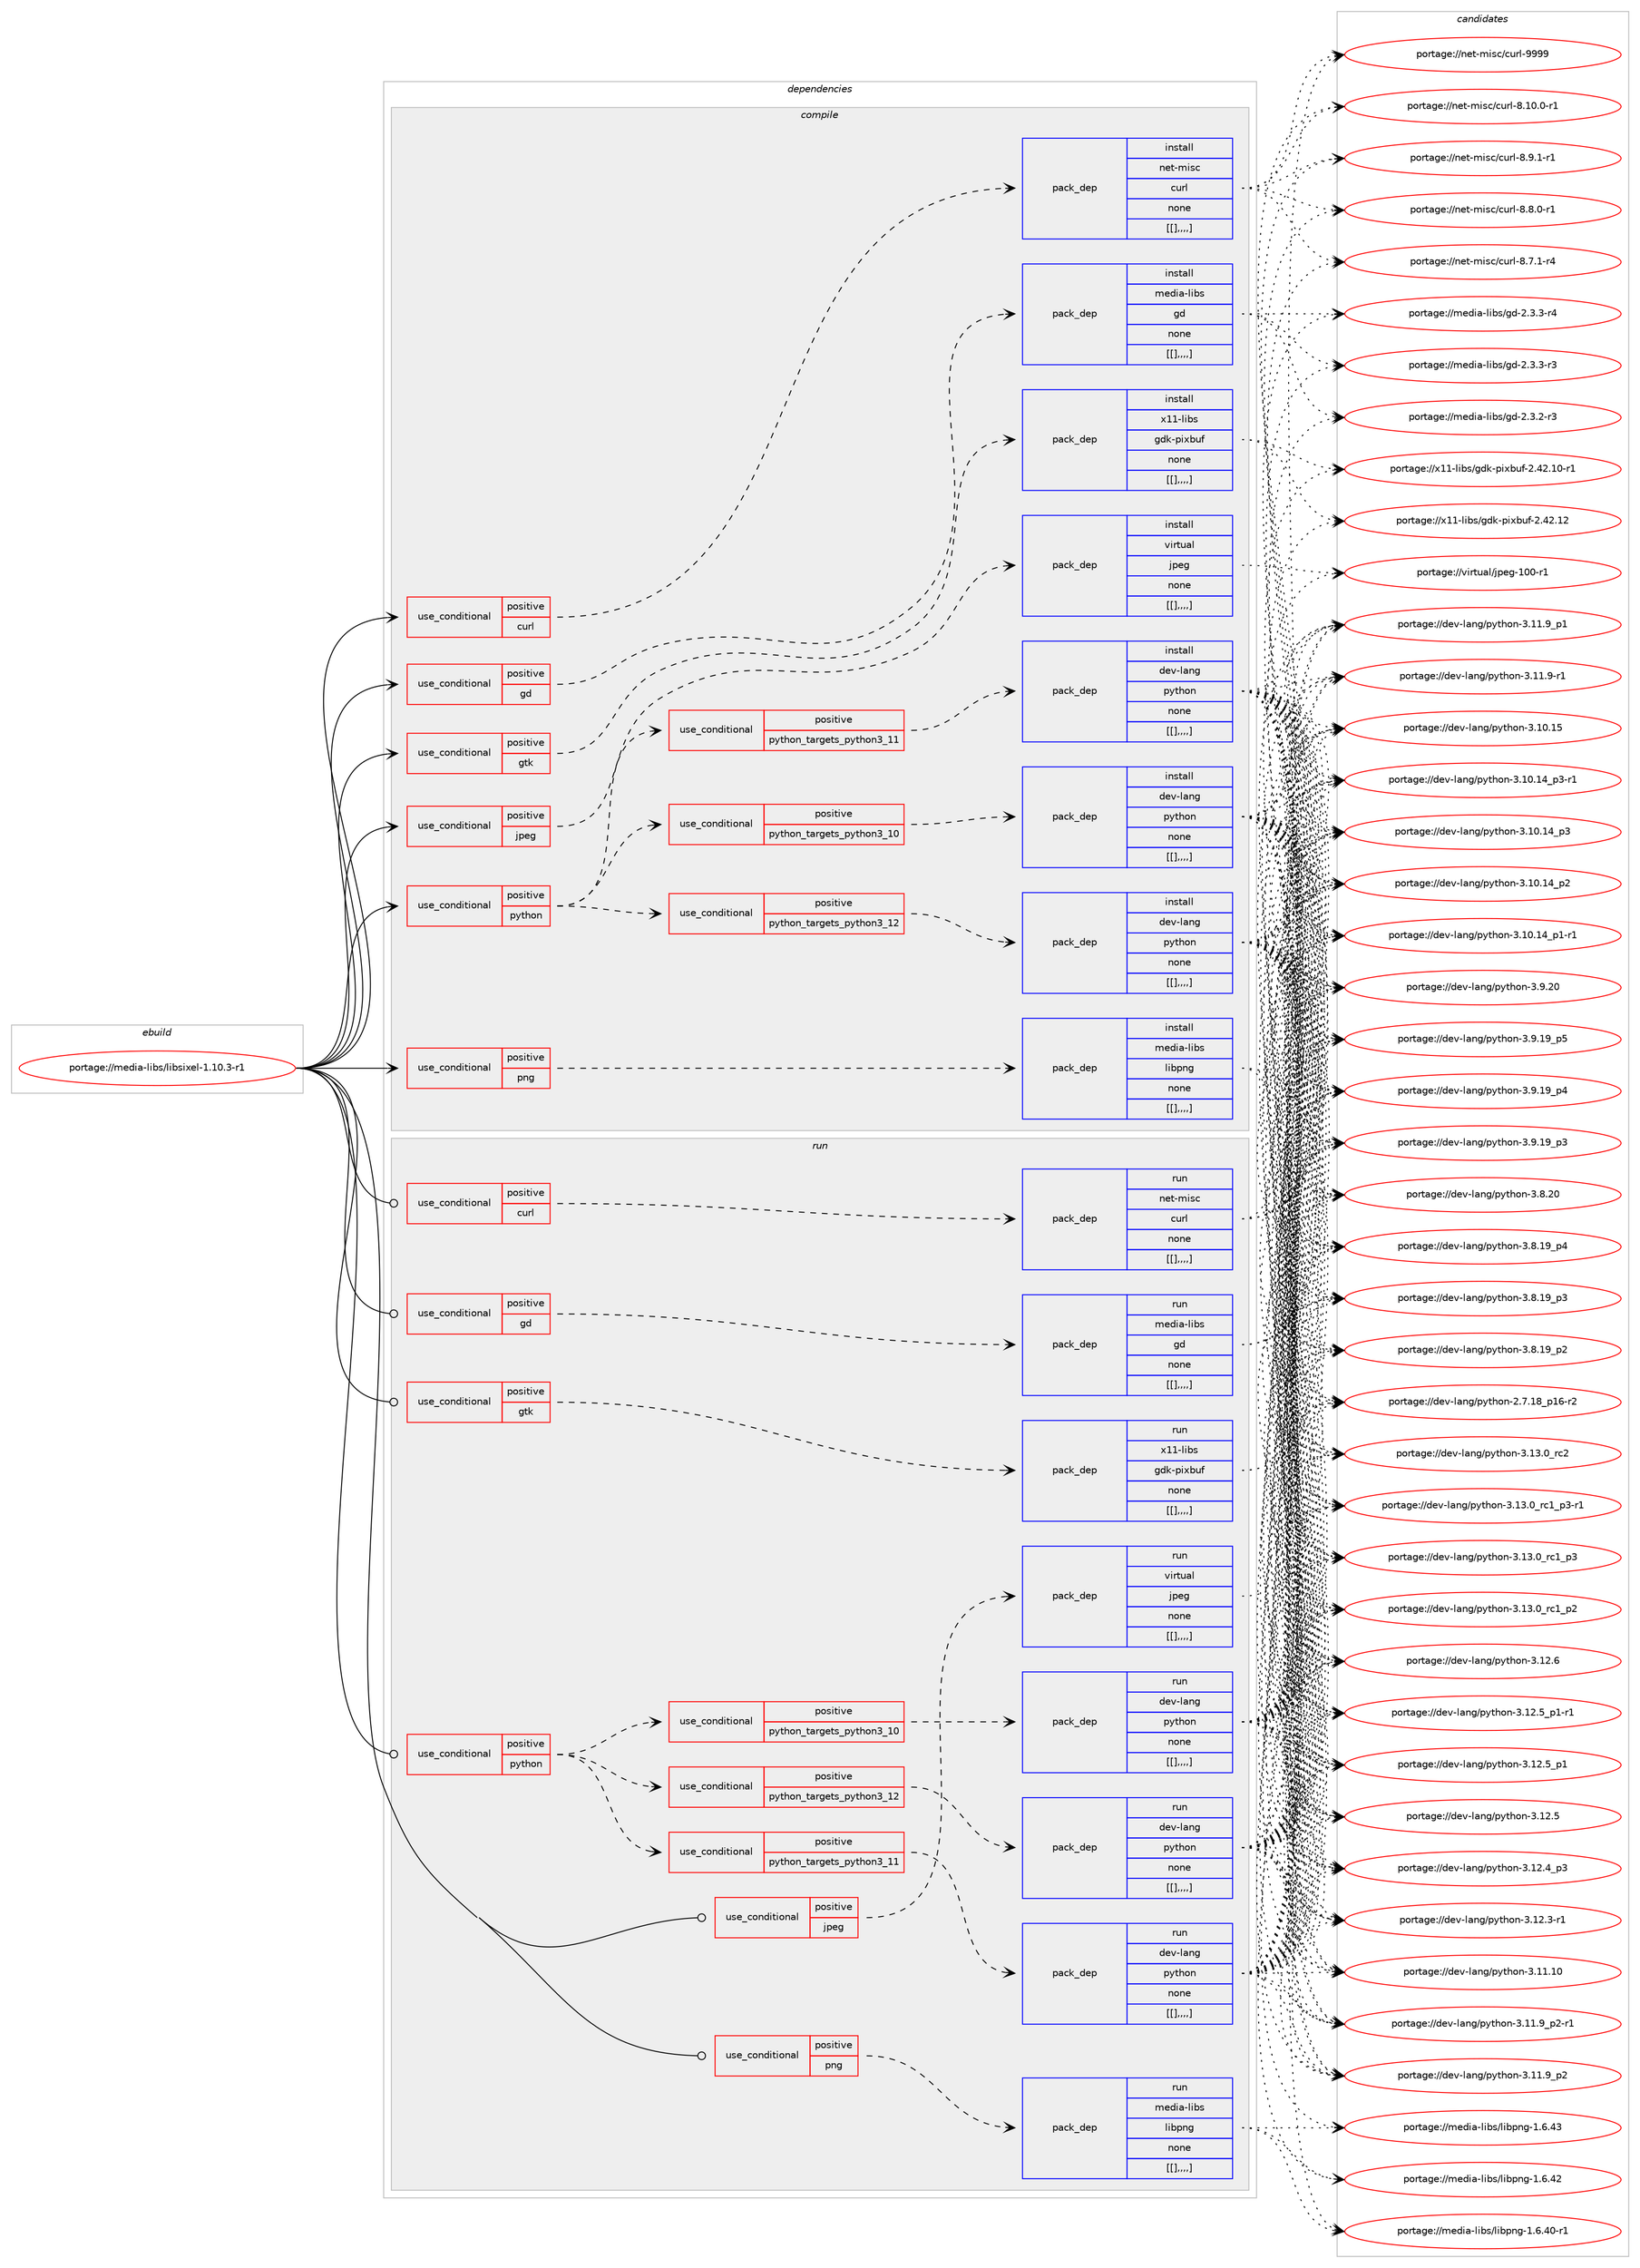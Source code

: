 digraph prolog {

# *************
# Graph options
# *************

newrank=true;
concentrate=true;
compound=true;
graph [rankdir=LR,fontname=Helvetica,fontsize=10,ranksep=1.5];#, ranksep=2.5, nodesep=0.2];
edge  [arrowhead=vee];
node  [fontname=Helvetica,fontsize=10];

# **********
# The ebuild
# **********

subgraph cluster_leftcol {
color=gray;
label=<<i>ebuild</i>>;
id [label="portage://media-libs/libsixel-1.10.3-r1", color=red, width=4, href="../media-libs/libsixel-1.10.3-r1.svg"];
}

# ****************
# The dependencies
# ****************

subgraph cluster_midcol {
color=gray;
label=<<i>dependencies</i>>;
subgraph cluster_compile {
fillcolor="#eeeeee";
style=filled;
label=<<i>compile</i>>;
subgraph cond79578 {
dependency317264 [label=<<TABLE BORDER="0" CELLBORDER="1" CELLSPACING="0" CELLPADDING="4"><TR><TD ROWSPAN="3" CELLPADDING="10">use_conditional</TD></TR><TR><TD>positive</TD></TR><TR><TD>curl</TD></TR></TABLE>>, shape=none, color=red];
subgraph pack235152 {
dependency317265 [label=<<TABLE BORDER="0" CELLBORDER="1" CELLSPACING="0" CELLPADDING="4" WIDTH="220"><TR><TD ROWSPAN="6" CELLPADDING="30">pack_dep</TD></TR><TR><TD WIDTH="110">install</TD></TR><TR><TD>net-misc</TD></TR><TR><TD>curl</TD></TR><TR><TD>none</TD></TR><TR><TD>[[],,,,]</TD></TR></TABLE>>, shape=none, color=blue];
}
dependency317264:e -> dependency317265:w [weight=20,style="dashed",arrowhead="vee"];
}
id:e -> dependency317264:w [weight=20,style="solid",arrowhead="vee"];
subgraph cond79579 {
dependency317266 [label=<<TABLE BORDER="0" CELLBORDER="1" CELLSPACING="0" CELLPADDING="4"><TR><TD ROWSPAN="3" CELLPADDING="10">use_conditional</TD></TR><TR><TD>positive</TD></TR><TR><TD>gd</TD></TR></TABLE>>, shape=none, color=red];
subgraph pack235153 {
dependency317267 [label=<<TABLE BORDER="0" CELLBORDER="1" CELLSPACING="0" CELLPADDING="4" WIDTH="220"><TR><TD ROWSPAN="6" CELLPADDING="30">pack_dep</TD></TR><TR><TD WIDTH="110">install</TD></TR><TR><TD>media-libs</TD></TR><TR><TD>gd</TD></TR><TR><TD>none</TD></TR><TR><TD>[[],,,,]</TD></TR></TABLE>>, shape=none, color=blue];
}
dependency317266:e -> dependency317267:w [weight=20,style="dashed",arrowhead="vee"];
}
id:e -> dependency317266:w [weight=20,style="solid",arrowhead="vee"];
subgraph cond79580 {
dependency317268 [label=<<TABLE BORDER="0" CELLBORDER="1" CELLSPACING="0" CELLPADDING="4"><TR><TD ROWSPAN="3" CELLPADDING="10">use_conditional</TD></TR><TR><TD>positive</TD></TR><TR><TD>gtk</TD></TR></TABLE>>, shape=none, color=red];
subgraph pack235154 {
dependency317269 [label=<<TABLE BORDER="0" CELLBORDER="1" CELLSPACING="0" CELLPADDING="4" WIDTH="220"><TR><TD ROWSPAN="6" CELLPADDING="30">pack_dep</TD></TR><TR><TD WIDTH="110">install</TD></TR><TR><TD>x11-libs</TD></TR><TR><TD>gdk-pixbuf</TD></TR><TR><TD>none</TD></TR><TR><TD>[[],,,,]</TD></TR></TABLE>>, shape=none, color=blue];
}
dependency317268:e -> dependency317269:w [weight=20,style="dashed",arrowhead="vee"];
}
id:e -> dependency317268:w [weight=20,style="solid",arrowhead="vee"];
subgraph cond79581 {
dependency317270 [label=<<TABLE BORDER="0" CELLBORDER="1" CELLSPACING="0" CELLPADDING="4"><TR><TD ROWSPAN="3" CELLPADDING="10">use_conditional</TD></TR><TR><TD>positive</TD></TR><TR><TD>jpeg</TD></TR></TABLE>>, shape=none, color=red];
subgraph pack235155 {
dependency317271 [label=<<TABLE BORDER="0" CELLBORDER="1" CELLSPACING="0" CELLPADDING="4" WIDTH="220"><TR><TD ROWSPAN="6" CELLPADDING="30">pack_dep</TD></TR><TR><TD WIDTH="110">install</TD></TR><TR><TD>virtual</TD></TR><TR><TD>jpeg</TD></TR><TR><TD>none</TD></TR><TR><TD>[[],,,,]</TD></TR></TABLE>>, shape=none, color=blue];
}
dependency317270:e -> dependency317271:w [weight=20,style="dashed",arrowhead="vee"];
}
id:e -> dependency317270:w [weight=20,style="solid",arrowhead="vee"];
subgraph cond79582 {
dependency317272 [label=<<TABLE BORDER="0" CELLBORDER="1" CELLSPACING="0" CELLPADDING="4"><TR><TD ROWSPAN="3" CELLPADDING="10">use_conditional</TD></TR><TR><TD>positive</TD></TR><TR><TD>png</TD></TR></TABLE>>, shape=none, color=red];
subgraph pack235156 {
dependency317273 [label=<<TABLE BORDER="0" CELLBORDER="1" CELLSPACING="0" CELLPADDING="4" WIDTH="220"><TR><TD ROWSPAN="6" CELLPADDING="30">pack_dep</TD></TR><TR><TD WIDTH="110">install</TD></TR><TR><TD>media-libs</TD></TR><TR><TD>libpng</TD></TR><TR><TD>none</TD></TR><TR><TD>[[],,,,]</TD></TR></TABLE>>, shape=none, color=blue];
}
dependency317272:e -> dependency317273:w [weight=20,style="dashed",arrowhead="vee"];
}
id:e -> dependency317272:w [weight=20,style="solid",arrowhead="vee"];
subgraph cond79583 {
dependency317274 [label=<<TABLE BORDER="0" CELLBORDER="1" CELLSPACING="0" CELLPADDING="4"><TR><TD ROWSPAN="3" CELLPADDING="10">use_conditional</TD></TR><TR><TD>positive</TD></TR><TR><TD>python</TD></TR></TABLE>>, shape=none, color=red];
subgraph cond79584 {
dependency317275 [label=<<TABLE BORDER="0" CELLBORDER="1" CELLSPACING="0" CELLPADDING="4"><TR><TD ROWSPAN="3" CELLPADDING="10">use_conditional</TD></TR><TR><TD>positive</TD></TR><TR><TD>python_targets_python3_10</TD></TR></TABLE>>, shape=none, color=red];
subgraph pack235157 {
dependency317276 [label=<<TABLE BORDER="0" CELLBORDER="1" CELLSPACING="0" CELLPADDING="4" WIDTH="220"><TR><TD ROWSPAN="6" CELLPADDING="30">pack_dep</TD></TR><TR><TD WIDTH="110">install</TD></TR><TR><TD>dev-lang</TD></TR><TR><TD>python</TD></TR><TR><TD>none</TD></TR><TR><TD>[[],,,,]</TD></TR></TABLE>>, shape=none, color=blue];
}
dependency317275:e -> dependency317276:w [weight=20,style="dashed",arrowhead="vee"];
}
dependency317274:e -> dependency317275:w [weight=20,style="dashed",arrowhead="vee"];
subgraph cond79585 {
dependency317277 [label=<<TABLE BORDER="0" CELLBORDER="1" CELLSPACING="0" CELLPADDING="4"><TR><TD ROWSPAN="3" CELLPADDING="10">use_conditional</TD></TR><TR><TD>positive</TD></TR><TR><TD>python_targets_python3_11</TD></TR></TABLE>>, shape=none, color=red];
subgraph pack235158 {
dependency317278 [label=<<TABLE BORDER="0" CELLBORDER="1" CELLSPACING="0" CELLPADDING="4" WIDTH="220"><TR><TD ROWSPAN="6" CELLPADDING="30">pack_dep</TD></TR><TR><TD WIDTH="110">install</TD></TR><TR><TD>dev-lang</TD></TR><TR><TD>python</TD></TR><TR><TD>none</TD></TR><TR><TD>[[],,,,]</TD></TR></TABLE>>, shape=none, color=blue];
}
dependency317277:e -> dependency317278:w [weight=20,style="dashed",arrowhead="vee"];
}
dependency317274:e -> dependency317277:w [weight=20,style="dashed",arrowhead="vee"];
subgraph cond79586 {
dependency317279 [label=<<TABLE BORDER="0" CELLBORDER="1" CELLSPACING="0" CELLPADDING="4"><TR><TD ROWSPAN="3" CELLPADDING="10">use_conditional</TD></TR><TR><TD>positive</TD></TR><TR><TD>python_targets_python3_12</TD></TR></TABLE>>, shape=none, color=red];
subgraph pack235159 {
dependency317280 [label=<<TABLE BORDER="0" CELLBORDER="1" CELLSPACING="0" CELLPADDING="4" WIDTH="220"><TR><TD ROWSPAN="6" CELLPADDING="30">pack_dep</TD></TR><TR><TD WIDTH="110">install</TD></TR><TR><TD>dev-lang</TD></TR><TR><TD>python</TD></TR><TR><TD>none</TD></TR><TR><TD>[[],,,,]</TD></TR></TABLE>>, shape=none, color=blue];
}
dependency317279:e -> dependency317280:w [weight=20,style="dashed",arrowhead="vee"];
}
dependency317274:e -> dependency317279:w [weight=20,style="dashed",arrowhead="vee"];
}
id:e -> dependency317274:w [weight=20,style="solid",arrowhead="vee"];
}
subgraph cluster_compileandrun {
fillcolor="#eeeeee";
style=filled;
label=<<i>compile and run</i>>;
}
subgraph cluster_run {
fillcolor="#eeeeee";
style=filled;
label=<<i>run</i>>;
subgraph cond79587 {
dependency317281 [label=<<TABLE BORDER="0" CELLBORDER="1" CELLSPACING="0" CELLPADDING="4"><TR><TD ROWSPAN="3" CELLPADDING="10">use_conditional</TD></TR><TR><TD>positive</TD></TR><TR><TD>curl</TD></TR></TABLE>>, shape=none, color=red];
subgraph pack235160 {
dependency317282 [label=<<TABLE BORDER="0" CELLBORDER="1" CELLSPACING="0" CELLPADDING="4" WIDTH="220"><TR><TD ROWSPAN="6" CELLPADDING="30">pack_dep</TD></TR><TR><TD WIDTH="110">run</TD></TR><TR><TD>net-misc</TD></TR><TR><TD>curl</TD></TR><TR><TD>none</TD></TR><TR><TD>[[],,,,]</TD></TR></TABLE>>, shape=none, color=blue];
}
dependency317281:e -> dependency317282:w [weight=20,style="dashed",arrowhead="vee"];
}
id:e -> dependency317281:w [weight=20,style="solid",arrowhead="odot"];
subgraph cond79588 {
dependency317283 [label=<<TABLE BORDER="0" CELLBORDER="1" CELLSPACING="0" CELLPADDING="4"><TR><TD ROWSPAN="3" CELLPADDING="10">use_conditional</TD></TR><TR><TD>positive</TD></TR><TR><TD>gd</TD></TR></TABLE>>, shape=none, color=red];
subgraph pack235161 {
dependency317284 [label=<<TABLE BORDER="0" CELLBORDER="1" CELLSPACING="0" CELLPADDING="4" WIDTH="220"><TR><TD ROWSPAN="6" CELLPADDING="30">pack_dep</TD></TR><TR><TD WIDTH="110">run</TD></TR><TR><TD>media-libs</TD></TR><TR><TD>gd</TD></TR><TR><TD>none</TD></TR><TR><TD>[[],,,,]</TD></TR></TABLE>>, shape=none, color=blue];
}
dependency317283:e -> dependency317284:w [weight=20,style="dashed",arrowhead="vee"];
}
id:e -> dependency317283:w [weight=20,style="solid",arrowhead="odot"];
subgraph cond79589 {
dependency317285 [label=<<TABLE BORDER="0" CELLBORDER="1" CELLSPACING="0" CELLPADDING="4"><TR><TD ROWSPAN="3" CELLPADDING="10">use_conditional</TD></TR><TR><TD>positive</TD></TR><TR><TD>gtk</TD></TR></TABLE>>, shape=none, color=red];
subgraph pack235162 {
dependency317286 [label=<<TABLE BORDER="0" CELLBORDER="1" CELLSPACING="0" CELLPADDING="4" WIDTH="220"><TR><TD ROWSPAN="6" CELLPADDING="30">pack_dep</TD></TR><TR><TD WIDTH="110">run</TD></TR><TR><TD>x11-libs</TD></TR><TR><TD>gdk-pixbuf</TD></TR><TR><TD>none</TD></TR><TR><TD>[[],,,,]</TD></TR></TABLE>>, shape=none, color=blue];
}
dependency317285:e -> dependency317286:w [weight=20,style="dashed",arrowhead="vee"];
}
id:e -> dependency317285:w [weight=20,style="solid",arrowhead="odot"];
subgraph cond79590 {
dependency317287 [label=<<TABLE BORDER="0" CELLBORDER="1" CELLSPACING="0" CELLPADDING="4"><TR><TD ROWSPAN="3" CELLPADDING="10">use_conditional</TD></TR><TR><TD>positive</TD></TR><TR><TD>jpeg</TD></TR></TABLE>>, shape=none, color=red];
subgraph pack235163 {
dependency317288 [label=<<TABLE BORDER="0" CELLBORDER="1" CELLSPACING="0" CELLPADDING="4" WIDTH="220"><TR><TD ROWSPAN="6" CELLPADDING="30">pack_dep</TD></TR><TR><TD WIDTH="110">run</TD></TR><TR><TD>virtual</TD></TR><TR><TD>jpeg</TD></TR><TR><TD>none</TD></TR><TR><TD>[[],,,,]</TD></TR></TABLE>>, shape=none, color=blue];
}
dependency317287:e -> dependency317288:w [weight=20,style="dashed",arrowhead="vee"];
}
id:e -> dependency317287:w [weight=20,style="solid",arrowhead="odot"];
subgraph cond79591 {
dependency317289 [label=<<TABLE BORDER="0" CELLBORDER="1" CELLSPACING="0" CELLPADDING="4"><TR><TD ROWSPAN="3" CELLPADDING="10">use_conditional</TD></TR><TR><TD>positive</TD></TR><TR><TD>png</TD></TR></TABLE>>, shape=none, color=red];
subgraph pack235164 {
dependency317290 [label=<<TABLE BORDER="0" CELLBORDER="1" CELLSPACING="0" CELLPADDING="4" WIDTH="220"><TR><TD ROWSPAN="6" CELLPADDING="30">pack_dep</TD></TR><TR><TD WIDTH="110">run</TD></TR><TR><TD>media-libs</TD></TR><TR><TD>libpng</TD></TR><TR><TD>none</TD></TR><TR><TD>[[],,,,]</TD></TR></TABLE>>, shape=none, color=blue];
}
dependency317289:e -> dependency317290:w [weight=20,style="dashed",arrowhead="vee"];
}
id:e -> dependency317289:w [weight=20,style="solid",arrowhead="odot"];
subgraph cond79592 {
dependency317291 [label=<<TABLE BORDER="0" CELLBORDER="1" CELLSPACING="0" CELLPADDING="4"><TR><TD ROWSPAN="3" CELLPADDING="10">use_conditional</TD></TR><TR><TD>positive</TD></TR><TR><TD>python</TD></TR></TABLE>>, shape=none, color=red];
subgraph cond79593 {
dependency317292 [label=<<TABLE BORDER="0" CELLBORDER="1" CELLSPACING="0" CELLPADDING="4"><TR><TD ROWSPAN="3" CELLPADDING="10">use_conditional</TD></TR><TR><TD>positive</TD></TR><TR><TD>python_targets_python3_10</TD></TR></TABLE>>, shape=none, color=red];
subgraph pack235165 {
dependency317293 [label=<<TABLE BORDER="0" CELLBORDER="1" CELLSPACING="0" CELLPADDING="4" WIDTH="220"><TR><TD ROWSPAN="6" CELLPADDING="30">pack_dep</TD></TR><TR><TD WIDTH="110">run</TD></TR><TR><TD>dev-lang</TD></TR><TR><TD>python</TD></TR><TR><TD>none</TD></TR><TR><TD>[[],,,,]</TD></TR></TABLE>>, shape=none, color=blue];
}
dependency317292:e -> dependency317293:w [weight=20,style="dashed",arrowhead="vee"];
}
dependency317291:e -> dependency317292:w [weight=20,style="dashed",arrowhead="vee"];
subgraph cond79594 {
dependency317294 [label=<<TABLE BORDER="0" CELLBORDER="1" CELLSPACING="0" CELLPADDING="4"><TR><TD ROWSPAN="3" CELLPADDING="10">use_conditional</TD></TR><TR><TD>positive</TD></TR><TR><TD>python_targets_python3_11</TD></TR></TABLE>>, shape=none, color=red];
subgraph pack235166 {
dependency317295 [label=<<TABLE BORDER="0" CELLBORDER="1" CELLSPACING="0" CELLPADDING="4" WIDTH="220"><TR><TD ROWSPAN="6" CELLPADDING="30">pack_dep</TD></TR><TR><TD WIDTH="110">run</TD></TR><TR><TD>dev-lang</TD></TR><TR><TD>python</TD></TR><TR><TD>none</TD></TR><TR><TD>[[],,,,]</TD></TR></TABLE>>, shape=none, color=blue];
}
dependency317294:e -> dependency317295:w [weight=20,style="dashed",arrowhead="vee"];
}
dependency317291:e -> dependency317294:w [weight=20,style="dashed",arrowhead="vee"];
subgraph cond79595 {
dependency317296 [label=<<TABLE BORDER="0" CELLBORDER="1" CELLSPACING="0" CELLPADDING="4"><TR><TD ROWSPAN="3" CELLPADDING="10">use_conditional</TD></TR><TR><TD>positive</TD></TR><TR><TD>python_targets_python3_12</TD></TR></TABLE>>, shape=none, color=red];
subgraph pack235167 {
dependency317297 [label=<<TABLE BORDER="0" CELLBORDER="1" CELLSPACING="0" CELLPADDING="4" WIDTH="220"><TR><TD ROWSPAN="6" CELLPADDING="30">pack_dep</TD></TR><TR><TD WIDTH="110">run</TD></TR><TR><TD>dev-lang</TD></TR><TR><TD>python</TD></TR><TR><TD>none</TD></TR><TR><TD>[[],,,,]</TD></TR></TABLE>>, shape=none, color=blue];
}
dependency317296:e -> dependency317297:w [weight=20,style="dashed",arrowhead="vee"];
}
dependency317291:e -> dependency317296:w [weight=20,style="dashed",arrowhead="vee"];
}
id:e -> dependency317291:w [weight=20,style="solid",arrowhead="odot"];
}
}

# **************
# The candidates
# **************

subgraph cluster_choices {
rank=same;
color=gray;
label=<<i>candidates</i>>;

subgraph choice235152 {
color=black;
nodesep=1;
choice110101116451091051159947991171141084557575757 [label="portage://net-misc/curl-9999", color=red, width=4,href="../net-misc/curl-9999.svg"];
choice11010111645109105115994799117114108455646494846484511449 [label="portage://net-misc/curl-8.10.0-r1", color=red, width=4,href="../net-misc/curl-8.10.0-r1.svg"];
choice110101116451091051159947991171141084556465746494511449 [label="portage://net-misc/curl-8.9.1-r1", color=red, width=4,href="../net-misc/curl-8.9.1-r1.svg"];
choice110101116451091051159947991171141084556465646484511449 [label="portage://net-misc/curl-8.8.0-r1", color=red, width=4,href="../net-misc/curl-8.8.0-r1.svg"];
choice110101116451091051159947991171141084556465546494511452 [label="portage://net-misc/curl-8.7.1-r4", color=red, width=4,href="../net-misc/curl-8.7.1-r4.svg"];
dependency317265:e -> choice110101116451091051159947991171141084557575757:w [style=dotted,weight="100"];
dependency317265:e -> choice11010111645109105115994799117114108455646494846484511449:w [style=dotted,weight="100"];
dependency317265:e -> choice110101116451091051159947991171141084556465746494511449:w [style=dotted,weight="100"];
dependency317265:e -> choice110101116451091051159947991171141084556465646484511449:w [style=dotted,weight="100"];
dependency317265:e -> choice110101116451091051159947991171141084556465546494511452:w [style=dotted,weight="100"];
}
subgraph choice235153 {
color=black;
nodesep=1;
choice109101100105974510810598115471031004550465146514511452 [label="portage://media-libs/gd-2.3.3-r4", color=red, width=4,href="../media-libs/gd-2.3.3-r4.svg"];
choice109101100105974510810598115471031004550465146514511451 [label="portage://media-libs/gd-2.3.3-r3", color=red, width=4,href="../media-libs/gd-2.3.3-r3.svg"];
choice109101100105974510810598115471031004550465146504511451 [label="portage://media-libs/gd-2.3.2-r3", color=red, width=4,href="../media-libs/gd-2.3.2-r3.svg"];
dependency317267:e -> choice109101100105974510810598115471031004550465146514511452:w [style=dotted,weight="100"];
dependency317267:e -> choice109101100105974510810598115471031004550465146514511451:w [style=dotted,weight="100"];
dependency317267:e -> choice109101100105974510810598115471031004550465146504511451:w [style=dotted,weight="100"];
}
subgraph choice235154 {
color=black;
nodesep=1;
choice120494945108105981154710310010745112105120981171024550465250464950 [label="portage://x11-libs/gdk-pixbuf-2.42.12", color=red, width=4,href="../x11-libs/gdk-pixbuf-2.42.12.svg"];
choice1204949451081059811547103100107451121051209811710245504652504649484511449 [label="portage://x11-libs/gdk-pixbuf-2.42.10-r1", color=red, width=4,href="../x11-libs/gdk-pixbuf-2.42.10-r1.svg"];
dependency317269:e -> choice120494945108105981154710310010745112105120981171024550465250464950:w [style=dotted,weight="100"];
dependency317269:e -> choice1204949451081059811547103100107451121051209811710245504652504649484511449:w [style=dotted,weight="100"];
}
subgraph choice235155 {
color=black;
nodesep=1;
choice1181051141161179710847106112101103454948484511449 [label="portage://virtual/jpeg-100-r1", color=red, width=4,href="../virtual/jpeg-100-r1.svg"];
dependency317271:e -> choice1181051141161179710847106112101103454948484511449:w [style=dotted,weight="100"];
}
subgraph choice235156 {
color=black;
nodesep=1;
choice109101100105974510810598115471081059811211010345494654465251 [label="portage://media-libs/libpng-1.6.43", color=red, width=4,href="../media-libs/libpng-1.6.43.svg"];
choice109101100105974510810598115471081059811211010345494654465250 [label="portage://media-libs/libpng-1.6.42", color=red, width=4,href="../media-libs/libpng-1.6.42.svg"];
choice1091011001059745108105981154710810598112110103454946544652484511449 [label="portage://media-libs/libpng-1.6.40-r1", color=red, width=4,href="../media-libs/libpng-1.6.40-r1.svg"];
dependency317273:e -> choice109101100105974510810598115471081059811211010345494654465251:w [style=dotted,weight="100"];
dependency317273:e -> choice109101100105974510810598115471081059811211010345494654465250:w [style=dotted,weight="100"];
dependency317273:e -> choice1091011001059745108105981154710810598112110103454946544652484511449:w [style=dotted,weight="100"];
}
subgraph choice235157 {
color=black;
nodesep=1;
choice10010111845108971101034711212111610411111045514649514648951149950 [label="portage://dev-lang/python-3.13.0_rc2", color=red, width=4,href="../dev-lang/python-3.13.0_rc2.svg"];
choice1001011184510897110103471121211161041111104551464951464895114994995112514511449 [label="portage://dev-lang/python-3.13.0_rc1_p3-r1", color=red, width=4,href="../dev-lang/python-3.13.0_rc1_p3-r1.svg"];
choice100101118451089711010347112121116104111110455146495146489511499499511251 [label="portage://dev-lang/python-3.13.0_rc1_p3", color=red, width=4,href="../dev-lang/python-3.13.0_rc1_p3.svg"];
choice100101118451089711010347112121116104111110455146495146489511499499511250 [label="portage://dev-lang/python-3.13.0_rc1_p2", color=red, width=4,href="../dev-lang/python-3.13.0_rc1_p2.svg"];
choice10010111845108971101034711212111610411111045514649504654 [label="portage://dev-lang/python-3.12.6", color=red, width=4,href="../dev-lang/python-3.12.6.svg"];
choice1001011184510897110103471121211161041111104551464950465395112494511449 [label="portage://dev-lang/python-3.12.5_p1-r1", color=red, width=4,href="../dev-lang/python-3.12.5_p1-r1.svg"];
choice100101118451089711010347112121116104111110455146495046539511249 [label="portage://dev-lang/python-3.12.5_p1", color=red, width=4,href="../dev-lang/python-3.12.5_p1.svg"];
choice10010111845108971101034711212111610411111045514649504653 [label="portage://dev-lang/python-3.12.5", color=red, width=4,href="../dev-lang/python-3.12.5.svg"];
choice100101118451089711010347112121116104111110455146495046529511251 [label="portage://dev-lang/python-3.12.4_p3", color=red, width=4,href="../dev-lang/python-3.12.4_p3.svg"];
choice100101118451089711010347112121116104111110455146495046514511449 [label="portage://dev-lang/python-3.12.3-r1", color=red, width=4,href="../dev-lang/python-3.12.3-r1.svg"];
choice1001011184510897110103471121211161041111104551464949464948 [label="portage://dev-lang/python-3.11.10", color=red, width=4,href="../dev-lang/python-3.11.10.svg"];
choice1001011184510897110103471121211161041111104551464949465795112504511449 [label="portage://dev-lang/python-3.11.9_p2-r1", color=red, width=4,href="../dev-lang/python-3.11.9_p2-r1.svg"];
choice100101118451089711010347112121116104111110455146494946579511250 [label="portage://dev-lang/python-3.11.9_p2", color=red, width=4,href="../dev-lang/python-3.11.9_p2.svg"];
choice100101118451089711010347112121116104111110455146494946579511249 [label="portage://dev-lang/python-3.11.9_p1", color=red, width=4,href="../dev-lang/python-3.11.9_p1.svg"];
choice100101118451089711010347112121116104111110455146494946574511449 [label="portage://dev-lang/python-3.11.9-r1", color=red, width=4,href="../dev-lang/python-3.11.9-r1.svg"];
choice1001011184510897110103471121211161041111104551464948464953 [label="portage://dev-lang/python-3.10.15", color=red, width=4,href="../dev-lang/python-3.10.15.svg"];
choice100101118451089711010347112121116104111110455146494846495295112514511449 [label="portage://dev-lang/python-3.10.14_p3-r1", color=red, width=4,href="../dev-lang/python-3.10.14_p3-r1.svg"];
choice10010111845108971101034711212111610411111045514649484649529511251 [label="portage://dev-lang/python-3.10.14_p3", color=red, width=4,href="../dev-lang/python-3.10.14_p3.svg"];
choice10010111845108971101034711212111610411111045514649484649529511250 [label="portage://dev-lang/python-3.10.14_p2", color=red, width=4,href="../dev-lang/python-3.10.14_p2.svg"];
choice100101118451089711010347112121116104111110455146494846495295112494511449 [label="portage://dev-lang/python-3.10.14_p1-r1", color=red, width=4,href="../dev-lang/python-3.10.14_p1-r1.svg"];
choice10010111845108971101034711212111610411111045514657465048 [label="portage://dev-lang/python-3.9.20", color=red, width=4,href="../dev-lang/python-3.9.20.svg"];
choice100101118451089711010347112121116104111110455146574649579511253 [label="portage://dev-lang/python-3.9.19_p5", color=red, width=4,href="../dev-lang/python-3.9.19_p5.svg"];
choice100101118451089711010347112121116104111110455146574649579511252 [label="portage://dev-lang/python-3.9.19_p4", color=red, width=4,href="../dev-lang/python-3.9.19_p4.svg"];
choice100101118451089711010347112121116104111110455146574649579511251 [label="portage://dev-lang/python-3.9.19_p3", color=red, width=4,href="../dev-lang/python-3.9.19_p3.svg"];
choice10010111845108971101034711212111610411111045514656465048 [label="portage://dev-lang/python-3.8.20", color=red, width=4,href="../dev-lang/python-3.8.20.svg"];
choice100101118451089711010347112121116104111110455146564649579511252 [label="portage://dev-lang/python-3.8.19_p4", color=red, width=4,href="../dev-lang/python-3.8.19_p4.svg"];
choice100101118451089711010347112121116104111110455146564649579511251 [label="portage://dev-lang/python-3.8.19_p3", color=red, width=4,href="../dev-lang/python-3.8.19_p3.svg"];
choice100101118451089711010347112121116104111110455146564649579511250 [label="portage://dev-lang/python-3.8.19_p2", color=red, width=4,href="../dev-lang/python-3.8.19_p2.svg"];
choice100101118451089711010347112121116104111110455046554649569511249544511450 [label="portage://dev-lang/python-2.7.18_p16-r2", color=red, width=4,href="../dev-lang/python-2.7.18_p16-r2.svg"];
dependency317276:e -> choice10010111845108971101034711212111610411111045514649514648951149950:w [style=dotted,weight="100"];
dependency317276:e -> choice1001011184510897110103471121211161041111104551464951464895114994995112514511449:w [style=dotted,weight="100"];
dependency317276:e -> choice100101118451089711010347112121116104111110455146495146489511499499511251:w [style=dotted,weight="100"];
dependency317276:e -> choice100101118451089711010347112121116104111110455146495146489511499499511250:w [style=dotted,weight="100"];
dependency317276:e -> choice10010111845108971101034711212111610411111045514649504654:w [style=dotted,weight="100"];
dependency317276:e -> choice1001011184510897110103471121211161041111104551464950465395112494511449:w [style=dotted,weight="100"];
dependency317276:e -> choice100101118451089711010347112121116104111110455146495046539511249:w [style=dotted,weight="100"];
dependency317276:e -> choice10010111845108971101034711212111610411111045514649504653:w [style=dotted,weight="100"];
dependency317276:e -> choice100101118451089711010347112121116104111110455146495046529511251:w [style=dotted,weight="100"];
dependency317276:e -> choice100101118451089711010347112121116104111110455146495046514511449:w [style=dotted,weight="100"];
dependency317276:e -> choice1001011184510897110103471121211161041111104551464949464948:w [style=dotted,weight="100"];
dependency317276:e -> choice1001011184510897110103471121211161041111104551464949465795112504511449:w [style=dotted,weight="100"];
dependency317276:e -> choice100101118451089711010347112121116104111110455146494946579511250:w [style=dotted,weight="100"];
dependency317276:e -> choice100101118451089711010347112121116104111110455146494946579511249:w [style=dotted,weight="100"];
dependency317276:e -> choice100101118451089711010347112121116104111110455146494946574511449:w [style=dotted,weight="100"];
dependency317276:e -> choice1001011184510897110103471121211161041111104551464948464953:w [style=dotted,weight="100"];
dependency317276:e -> choice100101118451089711010347112121116104111110455146494846495295112514511449:w [style=dotted,weight="100"];
dependency317276:e -> choice10010111845108971101034711212111610411111045514649484649529511251:w [style=dotted,weight="100"];
dependency317276:e -> choice10010111845108971101034711212111610411111045514649484649529511250:w [style=dotted,weight="100"];
dependency317276:e -> choice100101118451089711010347112121116104111110455146494846495295112494511449:w [style=dotted,weight="100"];
dependency317276:e -> choice10010111845108971101034711212111610411111045514657465048:w [style=dotted,weight="100"];
dependency317276:e -> choice100101118451089711010347112121116104111110455146574649579511253:w [style=dotted,weight="100"];
dependency317276:e -> choice100101118451089711010347112121116104111110455146574649579511252:w [style=dotted,weight="100"];
dependency317276:e -> choice100101118451089711010347112121116104111110455146574649579511251:w [style=dotted,weight="100"];
dependency317276:e -> choice10010111845108971101034711212111610411111045514656465048:w [style=dotted,weight="100"];
dependency317276:e -> choice100101118451089711010347112121116104111110455146564649579511252:w [style=dotted,weight="100"];
dependency317276:e -> choice100101118451089711010347112121116104111110455146564649579511251:w [style=dotted,weight="100"];
dependency317276:e -> choice100101118451089711010347112121116104111110455146564649579511250:w [style=dotted,weight="100"];
dependency317276:e -> choice100101118451089711010347112121116104111110455046554649569511249544511450:w [style=dotted,weight="100"];
}
subgraph choice235158 {
color=black;
nodesep=1;
choice10010111845108971101034711212111610411111045514649514648951149950 [label="portage://dev-lang/python-3.13.0_rc2", color=red, width=4,href="../dev-lang/python-3.13.0_rc2.svg"];
choice1001011184510897110103471121211161041111104551464951464895114994995112514511449 [label="portage://dev-lang/python-3.13.0_rc1_p3-r1", color=red, width=4,href="../dev-lang/python-3.13.0_rc1_p3-r1.svg"];
choice100101118451089711010347112121116104111110455146495146489511499499511251 [label="portage://dev-lang/python-3.13.0_rc1_p3", color=red, width=4,href="../dev-lang/python-3.13.0_rc1_p3.svg"];
choice100101118451089711010347112121116104111110455146495146489511499499511250 [label="portage://dev-lang/python-3.13.0_rc1_p2", color=red, width=4,href="../dev-lang/python-3.13.0_rc1_p2.svg"];
choice10010111845108971101034711212111610411111045514649504654 [label="portage://dev-lang/python-3.12.6", color=red, width=4,href="../dev-lang/python-3.12.6.svg"];
choice1001011184510897110103471121211161041111104551464950465395112494511449 [label="portage://dev-lang/python-3.12.5_p1-r1", color=red, width=4,href="../dev-lang/python-3.12.5_p1-r1.svg"];
choice100101118451089711010347112121116104111110455146495046539511249 [label="portage://dev-lang/python-3.12.5_p1", color=red, width=4,href="../dev-lang/python-3.12.5_p1.svg"];
choice10010111845108971101034711212111610411111045514649504653 [label="portage://dev-lang/python-3.12.5", color=red, width=4,href="../dev-lang/python-3.12.5.svg"];
choice100101118451089711010347112121116104111110455146495046529511251 [label="portage://dev-lang/python-3.12.4_p3", color=red, width=4,href="../dev-lang/python-3.12.4_p3.svg"];
choice100101118451089711010347112121116104111110455146495046514511449 [label="portage://dev-lang/python-3.12.3-r1", color=red, width=4,href="../dev-lang/python-3.12.3-r1.svg"];
choice1001011184510897110103471121211161041111104551464949464948 [label="portage://dev-lang/python-3.11.10", color=red, width=4,href="../dev-lang/python-3.11.10.svg"];
choice1001011184510897110103471121211161041111104551464949465795112504511449 [label="portage://dev-lang/python-3.11.9_p2-r1", color=red, width=4,href="../dev-lang/python-3.11.9_p2-r1.svg"];
choice100101118451089711010347112121116104111110455146494946579511250 [label="portage://dev-lang/python-3.11.9_p2", color=red, width=4,href="../dev-lang/python-3.11.9_p2.svg"];
choice100101118451089711010347112121116104111110455146494946579511249 [label="portage://dev-lang/python-3.11.9_p1", color=red, width=4,href="../dev-lang/python-3.11.9_p1.svg"];
choice100101118451089711010347112121116104111110455146494946574511449 [label="portage://dev-lang/python-3.11.9-r1", color=red, width=4,href="../dev-lang/python-3.11.9-r1.svg"];
choice1001011184510897110103471121211161041111104551464948464953 [label="portage://dev-lang/python-3.10.15", color=red, width=4,href="../dev-lang/python-3.10.15.svg"];
choice100101118451089711010347112121116104111110455146494846495295112514511449 [label="portage://dev-lang/python-3.10.14_p3-r1", color=red, width=4,href="../dev-lang/python-3.10.14_p3-r1.svg"];
choice10010111845108971101034711212111610411111045514649484649529511251 [label="portage://dev-lang/python-3.10.14_p3", color=red, width=4,href="../dev-lang/python-3.10.14_p3.svg"];
choice10010111845108971101034711212111610411111045514649484649529511250 [label="portage://dev-lang/python-3.10.14_p2", color=red, width=4,href="../dev-lang/python-3.10.14_p2.svg"];
choice100101118451089711010347112121116104111110455146494846495295112494511449 [label="portage://dev-lang/python-3.10.14_p1-r1", color=red, width=4,href="../dev-lang/python-3.10.14_p1-r1.svg"];
choice10010111845108971101034711212111610411111045514657465048 [label="portage://dev-lang/python-3.9.20", color=red, width=4,href="../dev-lang/python-3.9.20.svg"];
choice100101118451089711010347112121116104111110455146574649579511253 [label="portage://dev-lang/python-3.9.19_p5", color=red, width=4,href="../dev-lang/python-3.9.19_p5.svg"];
choice100101118451089711010347112121116104111110455146574649579511252 [label="portage://dev-lang/python-3.9.19_p4", color=red, width=4,href="../dev-lang/python-3.9.19_p4.svg"];
choice100101118451089711010347112121116104111110455146574649579511251 [label="portage://dev-lang/python-3.9.19_p3", color=red, width=4,href="../dev-lang/python-3.9.19_p3.svg"];
choice10010111845108971101034711212111610411111045514656465048 [label="portage://dev-lang/python-3.8.20", color=red, width=4,href="../dev-lang/python-3.8.20.svg"];
choice100101118451089711010347112121116104111110455146564649579511252 [label="portage://dev-lang/python-3.8.19_p4", color=red, width=4,href="../dev-lang/python-3.8.19_p4.svg"];
choice100101118451089711010347112121116104111110455146564649579511251 [label="portage://dev-lang/python-3.8.19_p3", color=red, width=4,href="../dev-lang/python-3.8.19_p3.svg"];
choice100101118451089711010347112121116104111110455146564649579511250 [label="portage://dev-lang/python-3.8.19_p2", color=red, width=4,href="../dev-lang/python-3.8.19_p2.svg"];
choice100101118451089711010347112121116104111110455046554649569511249544511450 [label="portage://dev-lang/python-2.7.18_p16-r2", color=red, width=4,href="../dev-lang/python-2.7.18_p16-r2.svg"];
dependency317278:e -> choice10010111845108971101034711212111610411111045514649514648951149950:w [style=dotted,weight="100"];
dependency317278:e -> choice1001011184510897110103471121211161041111104551464951464895114994995112514511449:w [style=dotted,weight="100"];
dependency317278:e -> choice100101118451089711010347112121116104111110455146495146489511499499511251:w [style=dotted,weight="100"];
dependency317278:e -> choice100101118451089711010347112121116104111110455146495146489511499499511250:w [style=dotted,weight="100"];
dependency317278:e -> choice10010111845108971101034711212111610411111045514649504654:w [style=dotted,weight="100"];
dependency317278:e -> choice1001011184510897110103471121211161041111104551464950465395112494511449:w [style=dotted,weight="100"];
dependency317278:e -> choice100101118451089711010347112121116104111110455146495046539511249:w [style=dotted,weight="100"];
dependency317278:e -> choice10010111845108971101034711212111610411111045514649504653:w [style=dotted,weight="100"];
dependency317278:e -> choice100101118451089711010347112121116104111110455146495046529511251:w [style=dotted,weight="100"];
dependency317278:e -> choice100101118451089711010347112121116104111110455146495046514511449:w [style=dotted,weight="100"];
dependency317278:e -> choice1001011184510897110103471121211161041111104551464949464948:w [style=dotted,weight="100"];
dependency317278:e -> choice1001011184510897110103471121211161041111104551464949465795112504511449:w [style=dotted,weight="100"];
dependency317278:e -> choice100101118451089711010347112121116104111110455146494946579511250:w [style=dotted,weight="100"];
dependency317278:e -> choice100101118451089711010347112121116104111110455146494946579511249:w [style=dotted,weight="100"];
dependency317278:e -> choice100101118451089711010347112121116104111110455146494946574511449:w [style=dotted,weight="100"];
dependency317278:e -> choice1001011184510897110103471121211161041111104551464948464953:w [style=dotted,weight="100"];
dependency317278:e -> choice100101118451089711010347112121116104111110455146494846495295112514511449:w [style=dotted,weight="100"];
dependency317278:e -> choice10010111845108971101034711212111610411111045514649484649529511251:w [style=dotted,weight="100"];
dependency317278:e -> choice10010111845108971101034711212111610411111045514649484649529511250:w [style=dotted,weight="100"];
dependency317278:e -> choice100101118451089711010347112121116104111110455146494846495295112494511449:w [style=dotted,weight="100"];
dependency317278:e -> choice10010111845108971101034711212111610411111045514657465048:w [style=dotted,weight="100"];
dependency317278:e -> choice100101118451089711010347112121116104111110455146574649579511253:w [style=dotted,weight="100"];
dependency317278:e -> choice100101118451089711010347112121116104111110455146574649579511252:w [style=dotted,weight="100"];
dependency317278:e -> choice100101118451089711010347112121116104111110455146574649579511251:w [style=dotted,weight="100"];
dependency317278:e -> choice10010111845108971101034711212111610411111045514656465048:w [style=dotted,weight="100"];
dependency317278:e -> choice100101118451089711010347112121116104111110455146564649579511252:w [style=dotted,weight="100"];
dependency317278:e -> choice100101118451089711010347112121116104111110455146564649579511251:w [style=dotted,weight="100"];
dependency317278:e -> choice100101118451089711010347112121116104111110455146564649579511250:w [style=dotted,weight="100"];
dependency317278:e -> choice100101118451089711010347112121116104111110455046554649569511249544511450:w [style=dotted,weight="100"];
}
subgraph choice235159 {
color=black;
nodesep=1;
choice10010111845108971101034711212111610411111045514649514648951149950 [label="portage://dev-lang/python-3.13.0_rc2", color=red, width=4,href="../dev-lang/python-3.13.0_rc2.svg"];
choice1001011184510897110103471121211161041111104551464951464895114994995112514511449 [label="portage://dev-lang/python-3.13.0_rc1_p3-r1", color=red, width=4,href="../dev-lang/python-3.13.0_rc1_p3-r1.svg"];
choice100101118451089711010347112121116104111110455146495146489511499499511251 [label="portage://dev-lang/python-3.13.0_rc1_p3", color=red, width=4,href="../dev-lang/python-3.13.0_rc1_p3.svg"];
choice100101118451089711010347112121116104111110455146495146489511499499511250 [label="portage://dev-lang/python-3.13.0_rc1_p2", color=red, width=4,href="../dev-lang/python-3.13.0_rc1_p2.svg"];
choice10010111845108971101034711212111610411111045514649504654 [label="portage://dev-lang/python-3.12.6", color=red, width=4,href="../dev-lang/python-3.12.6.svg"];
choice1001011184510897110103471121211161041111104551464950465395112494511449 [label="portage://dev-lang/python-3.12.5_p1-r1", color=red, width=4,href="../dev-lang/python-3.12.5_p1-r1.svg"];
choice100101118451089711010347112121116104111110455146495046539511249 [label="portage://dev-lang/python-3.12.5_p1", color=red, width=4,href="../dev-lang/python-3.12.5_p1.svg"];
choice10010111845108971101034711212111610411111045514649504653 [label="portage://dev-lang/python-3.12.5", color=red, width=4,href="../dev-lang/python-3.12.5.svg"];
choice100101118451089711010347112121116104111110455146495046529511251 [label="portage://dev-lang/python-3.12.4_p3", color=red, width=4,href="../dev-lang/python-3.12.4_p3.svg"];
choice100101118451089711010347112121116104111110455146495046514511449 [label="portage://dev-lang/python-3.12.3-r1", color=red, width=4,href="../dev-lang/python-3.12.3-r1.svg"];
choice1001011184510897110103471121211161041111104551464949464948 [label="portage://dev-lang/python-3.11.10", color=red, width=4,href="../dev-lang/python-3.11.10.svg"];
choice1001011184510897110103471121211161041111104551464949465795112504511449 [label="portage://dev-lang/python-3.11.9_p2-r1", color=red, width=4,href="../dev-lang/python-3.11.9_p2-r1.svg"];
choice100101118451089711010347112121116104111110455146494946579511250 [label="portage://dev-lang/python-3.11.9_p2", color=red, width=4,href="../dev-lang/python-3.11.9_p2.svg"];
choice100101118451089711010347112121116104111110455146494946579511249 [label="portage://dev-lang/python-3.11.9_p1", color=red, width=4,href="../dev-lang/python-3.11.9_p1.svg"];
choice100101118451089711010347112121116104111110455146494946574511449 [label="portage://dev-lang/python-3.11.9-r1", color=red, width=4,href="../dev-lang/python-3.11.9-r1.svg"];
choice1001011184510897110103471121211161041111104551464948464953 [label="portage://dev-lang/python-3.10.15", color=red, width=4,href="../dev-lang/python-3.10.15.svg"];
choice100101118451089711010347112121116104111110455146494846495295112514511449 [label="portage://dev-lang/python-3.10.14_p3-r1", color=red, width=4,href="../dev-lang/python-3.10.14_p3-r1.svg"];
choice10010111845108971101034711212111610411111045514649484649529511251 [label="portage://dev-lang/python-3.10.14_p3", color=red, width=4,href="../dev-lang/python-3.10.14_p3.svg"];
choice10010111845108971101034711212111610411111045514649484649529511250 [label="portage://dev-lang/python-3.10.14_p2", color=red, width=4,href="../dev-lang/python-3.10.14_p2.svg"];
choice100101118451089711010347112121116104111110455146494846495295112494511449 [label="portage://dev-lang/python-3.10.14_p1-r1", color=red, width=4,href="../dev-lang/python-3.10.14_p1-r1.svg"];
choice10010111845108971101034711212111610411111045514657465048 [label="portage://dev-lang/python-3.9.20", color=red, width=4,href="../dev-lang/python-3.9.20.svg"];
choice100101118451089711010347112121116104111110455146574649579511253 [label="portage://dev-lang/python-3.9.19_p5", color=red, width=4,href="../dev-lang/python-3.9.19_p5.svg"];
choice100101118451089711010347112121116104111110455146574649579511252 [label="portage://dev-lang/python-3.9.19_p4", color=red, width=4,href="../dev-lang/python-3.9.19_p4.svg"];
choice100101118451089711010347112121116104111110455146574649579511251 [label="portage://dev-lang/python-3.9.19_p3", color=red, width=4,href="../dev-lang/python-3.9.19_p3.svg"];
choice10010111845108971101034711212111610411111045514656465048 [label="portage://dev-lang/python-3.8.20", color=red, width=4,href="../dev-lang/python-3.8.20.svg"];
choice100101118451089711010347112121116104111110455146564649579511252 [label="portage://dev-lang/python-3.8.19_p4", color=red, width=4,href="../dev-lang/python-3.8.19_p4.svg"];
choice100101118451089711010347112121116104111110455146564649579511251 [label="portage://dev-lang/python-3.8.19_p3", color=red, width=4,href="../dev-lang/python-3.8.19_p3.svg"];
choice100101118451089711010347112121116104111110455146564649579511250 [label="portage://dev-lang/python-3.8.19_p2", color=red, width=4,href="../dev-lang/python-3.8.19_p2.svg"];
choice100101118451089711010347112121116104111110455046554649569511249544511450 [label="portage://dev-lang/python-2.7.18_p16-r2", color=red, width=4,href="../dev-lang/python-2.7.18_p16-r2.svg"];
dependency317280:e -> choice10010111845108971101034711212111610411111045514649514648951149950:w [style=dotted,weight="100"];
dependency317280:e -> choice1001011184510897110103471121211161041111104551464951464895114994995112514511449:w [style=dotted,weight="100"];
dependency317280:e -> choice100101118451089711010347112121116104111110455146495146489511499499511251:w [style=dotted,weight="100"];
dependency317280:e -> choice100101118451089711010347112121116104111110455146495146489511499499511250:w [style=dotted,weight="100"];
dependency317280:e -> choice10010111845108971101034711212111610411111045514649504654:w [style=dotted,weight="100"];
dependency317280:e -> choice1001011184510897110103471121211161041111104551464950465395112494511449:w [style=dotted,weight="100"];
dependency317280:e -> choice100101118451089711010347112121116104111110455146495046539511249:w [style=dotted,weight="100"];
dependency317280:e -> choice10010111845108971101034711212111610411111045514649504653:w [style=dotted,weight="100"];
dependency317280:e -> choice100101118451089711010347112121116104111110455146495046529511251:w [style=dotted,weight="100"];
dependency317280:e -> choice100101118451089711010347112121116104111110455146495046514511449:w [style=dotted,weight="100"];
dependency317280:e -> choice1001011184510897110103471121211161041111104551464949464948:w [style=dotted,weight="100"];
dependency317280:e -> choice1001011184510897110103471121211161041111104551464949465795112504511449:w [style=dotted,weight="100"];
dependency317280:e -> choice100101118451089711010347112121116104111110455146494946579511250:w [style=dotted,weight="100"];
dependency317280:e -> choice100101118451089711010347112121116104111110455146494946579511249:w [style=dotted,weight="100"];
dependency317280:e -> choice100101118451089711010347112121116104111110455146494946574511449:w [style=dotted,weight="100"];
dependency317280:e -> choice1001011184510897110103471121211161041111104551464948464953:w [style=dotted,weight="100"];
dependency317280:e -> choice100101118451089711010347112121116104111110455146494846495295112514511449:w [style=dotted,weight="100"];
dependency317280:e -> choice10010111845108971101034711212111610411111045514649484649529511251:w [style=dotted,weight="100"];
dependency317280:e -> choice10010111845108971101034711212111610411111045514649484649529511250:w [style=dotted,weight="100"];
dependency317280:e -> choice100101118451089711010347112121116104111110455146494846495295112494511449:w [style=dotted,weight="100"];
dependency317280:e -> choice10010111845108971101034711212111610411111045514657465048:w [style=dotted,weight="100"];
dependency317280:e -> choice100101118451089711010347112121116104111110455146574649579511253:w [style=dotted,weight="100"];
dependency317280:e -> choice100101118451089711010347112121116104111110455146574649579511252:w [style=dotted,weight="100"];
dependency317280:e -> choice100101118451089711010347112121116104111110455146574649579511251:w [style=dotted,weight="100"];
dependency317280:e -> choice10010111845108971101034711212111610411111045514656465048:w [style=dotted,weight="100"];
dependency317280:e -> choice100101118451089711010347112121116104111110455146564649579511252:w [style=dotted,weight="100"];
dependency317280:e -> choice100101118451089711010347112121116104111110455146564649579511251:w [style=dotted,weight="100"];
dependency317280:e -> choice100101118451089711010347112121116104111110455146564649579511250:w [style=dotted,weight="100"];
dependency317280:e -> choice100101118451089711010347112121116104111110455046554649569511249544511450:w [style=dotted,weight="100"];
}
subgraph choice235160 {
color=black;
nodesep=1;
choice110101116451091051159947991171141084557575757 [label="portage://net-misc/curl-9999", color=red, width=4,href="../net-misc/curl-9999.svg"];
choice11010111645109105115994799117114108455646494846484511449 [label="portage://net-misc/curl-8.10.0-r1", color=red, width=4,href="../net-misc/curl-8.10.0-r1.svg"];
choice110101116451091051159947991171141084556465746494511449 [label="portage://net-misc/curl-8.9.1-r1", color=red, width=4,href="../net-misc/curl-8.9.1-r1.svg"];
choice110101116451091051159947991171141084556465646484511449 [label="portage://net-misc/curl-8.8.0-r1", color=red, width=4,href="../net-misc/curl-8.8.0-r1.svg"];
choice110101116451091051159947991171141084556465546494511452 [label="portage://net-misc/curl-8.7.1-r4", color=red, width=4,href="../net-misc/curl-8.7.1-r4.svg"];
dependency317282:e -> choice110101116451091051159947991171141084557575757:w [style=dotted,weight="100"];
dependency317282:e -> choice11010111645109105115994799117114108455646494846484511449:w [style=dotted,weight="100"];
dependency317282:e -> choice110101116451091051159947991171141084556465746494511449:w [style=dotted,weight="100"];
dependency317282:e -> choice110101116451091051159947991171141084556465646484511449:w [style=dotted,weight="100"];
dependency317282:e -> choice110101116451091051159947991171141084556465546494511452:w [style=dotted,weight="100"];
}
subgraph choice235161 {
color=black;
nodesep=1;
choice109101100105974510810598115471031004550465146514511452 [label="portage://media-libs/gd-2.3.3-r4", color=red, width=4,href="../media-libs/gd-2.3.3-r4.svg"];
choice109101100105974510810598115471031004550465146514511451 [label="portage://media-libs/gd-2.3.3-r3", color=red, width=4,href="../media-libs/gd-2.3.3-r3.svg"];
choice109101100105974510810598115471031004550465146504511451 [label="portage://media-libs/gd-2.3.2-r3", color=red, width=4,href="../media-libs/gd-2.3.2-r3.svg"];
dependency317284:e -> choice109101100105974510810598115471031004550465146514511452:w [style=dotted,weight="100"];
dependency317284:e -> choice109101100105974510810598115471031004550465146514511451:w [style=dotted,weight="100"];
dependency317284:e -> choice109101100105974510810598115471031004550465146504511451:w [style=dotted,weight="100"];
}
subgraph choice235162 {
color=black;
nodesep=1;
choice120494945108105981154710310010745112105120981171024550465250464950 [label="portage://x11-libs/gdk-pixbuf-2.42.12", color=red, width=4,href="../x11-libs/gdk-pixbuf-2.42.12.svg"];
choice1204949451081059811547103100107451121051209811710245504652504649484511449 [label="portage://x11-libs/gdk-pixbuf-2.42.10-r1", color=red, width=4,href="../x11-libs/gdk-pixbuf-2.42.10-r1.svg"];
dependency317286:e -> choice120494945108105981154710310010745112105120981171024550465250464950:w [style=dotted,weight="100"];
dependency317286:e -> choice1204949451081059811547103100107451121051209811710245504652504649484511449:w [style=dotted,weight="100"];
}
subgraph choice235163 {
color=black;
nodesep=1;
choice1181051141161179710847106112101103454948484511449 [label="portage://virtual/jpeg-100-r1", color=red, width=4,href="../virtual/jpeg-100-r1.svg"];
dependency317288:e -> choice1181051141161179710847106112101103454948484511449:w [style=dotted,weight="100"];
}
subgraph choice235164 {
color=black;
nodesep=1;
choice109101100105974510810598115471081059811211010345494654465251 [label="portage://media-libs/libpng-1.6.43", color=red, width=4,href="../media-libs/libpng-1.6.43.svg"];
choice109101100105974510810598115471081059811211010345494654465250 [label="portage://media-libs/libpng-1.6.42", color=red, width=4,href="../media-libs/libpng-1.6.42.svg"];
choice1091011001059745108105981154710810598112110103454946544652484511449 [label="portage://media-libs/libpng-1.6.40-r1", color=red, width=4,href="../media-libs/libpng-1.6.40-r1.svg"];
dependency317290:e -> choice109101100105974510810598115471081059811211010345494654465251:w [style=dotted,weight="100"];
dependency317290:e -> choice109101100105974510810598115471081059811211010345494654465250:w [style=dotted,weight="100"];
dependency317290:e -> choice1091011001059745108105981154710810598112110103454946544652484511449:w [style=dotted,weight="100"];
}
subgraph choice235165 {
color=black;
nodesep=1;
choice10010111845108971101034711212111610411111045514649514648951149950 [label="portage://dev-lang/python-3.13.0_rc2", color=red, width=4,href="../dev-lang/python-3.13.0_rc2.svg"];
choice1001011184510897110103471121211161041111104551464951464895114994995112514511449 [label="portage://dev-lang/python-3.13.0_rc1_p3-r1", color=red, width=4,href="../dev-lang/python-3.13.0_rc1_p3-r1.svg"];
choice100101118451089711010347112121116104111110455146495146489511499499511251 [label="portage://dev-lang/python-3.13.0_rc1_p3", color=red, width=4,href="../dev-lang/python-3.13.0_rc1_p3.svg"];
choice100101118451089711010347112121116104111110455146495146489511499499511250 [label="portage://dev-lang/python-3.13.0_rc1_p2", color=red, width=4,href="../dev-lang/python-3.13.0_rc1_p2.svg"];
choice10010111845108971101034711212111610411111045514649504654 [label="portage://dev-lang/python-3.12.6", color=red, width=4,href="../dev-lang/python-3.12.6.svg"];
choice1001011184510897110103471121211161041111104551464950465395112494511449 [label="portage://dev-lang/python-3.12.5_p1-r1", color=red, width=4,href="../dev-lang/python-3.12.5_p1-r1.svg"];
choice100101118451089711010347112121116104111110455146495046539511249 [label="portage://dev-lang/python-3.12.5_p1", color=red, width=4,href="../dev-lang/python-3.12.5_p1.svg"];
choice10010111845108971101034711212111610411111045514649504653 [label="portage://dev-lang/python-3.12.5", color=red, width=4,href="../dev-lang/python-3.12.5.svg"];
choice100101118451089711010347112121116104111110455146495046529511251 [label="portage://dev-lang/python-3.12.4_p3", color=red, width=4,href="../dev-lang/python-3.12.4_p3.svg"];
choice100101118451089711010347112121116104111110455146495046514511449 [label="portage://dev-lang/python-3.12.3-r1", color=red, width=4,href="../dev-lang/python-3.12.3-r1.svg"];
choice1001011184510897110103471121211161041111104551464949464948 [label="portage://dev-lang/python-3.11.10", color=red, width=4,href="../dev-lang/python-3.11.10.svg"];
choice1001011184510897110103471121211161041111104551464949465795112504511449 [label="portage://dev-lang/python-3.11.9_p2-r1", color=red, width=4,href="../dev-lang/python-3.11.9_p2-r1.svg"];
choice100101118451089711010347112121116104111110455146494946579511250 [label="portage://dev-lang/python-3.11.9_p2", color=red, width=4,href="../dev-lang/python-3.11.9_p2.svg"];
choice100101118451089711010347112121116104111110455146494946579511249 [label="portage://dev-lang/python-3.11.9_p1", color=red, width=4,href="../dev-lang/python-3.11.9_p1.svg"];
choice100101118451089711010347112121116104111110455146494946574511449 [label="portage://dev-lang/python-3.11.9-r1", color=red, width=4,href="../dev-lang/python-3.11.9-r1.svg"];
choice1001011184510897110103471121211161041111104551464948464953 [label="portage://dev-lang/python-3.10.15", color=red, width=4,href="../dev-lang/python-3.10.15.svg"];
choice100101118451089711010347112121116104111110455146494846495295112514511449 [label="portage://dev-lang/python-3.10.14_p3-r1", color=red, width=4,href="../dev-lang/python-3.10.14_p3-r1.svg"];
choice10010111845108971101034711212111610411111045514649484649529511251 [label="portage://dev-lang/python-3.10.14_p3", color=red, width=4,href="../dev-lang/python-3.10.14_p3.svg"];
choice10010111845108971101034711212111610411111045514649484649529511250 [label="portage://dev-lang/python-3.10.14_p2", color=red, width=4,href="../dev-lang/python-3.10.14_p2.svg"];
choice100101118451089711010347112121116104111110455146494846495295112494511449 [label="portage://dev-lang/python-3.10.14_p1-r1", color=red, width=4,href="../dev-lang/python-3.10.14_p1-r1.svg"];
choice10010111845108971101034711212111610411111045514657465048 [label="portage://dev-lang/python-3.9.20", color=red, width=4,href="../dev-lang/python-3.9.20.svg"];
choice100101118451089711010347112121116104111110455146574649579511253 [label="portage://dev-lang/python-3.9.19_p5", color=red, width=4,href="../dev-lang/python-3.9.19_p5.svg"];
choice100101118451089711010347112121116104111110455146574649579511252 [label="portage://dev-lang/python-3.9.19_p4", color=red, width=4,href="../dev-lang/python-3.9.19_p4.svg"];
choice100101118451089711010347112121116104111110455146574649579511251 [label="portage://dev-lang/python-3.9.19_p3", color=red, width=4,href="../dev-lang/python-3.9.19_p3.svg"];
choice10010111845108971101034711212111610411111045514656465048 [label="portage://dev-lang/python-3.8.20", color=red, width=4,href="../dev-lang/python-3.8.20.svg"];
choice100101118451089711010347112121116104111110455146564649579511252 [label="portage://dev-lang/python-3.8.19_p4", color=red, width=4,href="../dev-lang/python-3.8.19_p4.svg"];
choice100101118451089711010347112121116104111110455146564649579511251 [label="portage://dev-lang/python-3.8.19_p3", color=red, width=4,href="../dev-lang/python-3.8.19_p3.svg"];
choice100101118451089711010347112121116104111110455146564649579511250 [label="portage://dev-lang/python-3.8.19_p2", color=red, width=4,href="../dev-lang/python-3.8.19_p2.svg"];
choice100101118451089711010347112121116104111110455046554649569511249544511450 [label="portage://dev-lang/python-2.7.18_p16-r2", color=red, width=4,href="../dev-lang/python-2.7.18_p16-r2.svg"];
dependency317293:e -> choice10010111845108971101034711212111610411111045514649514648951149950:w [style=dotted,weight="100"];
dependency317293:e -> choice1001011184510897110103471121211161041111104551464951464895114994995112514511449:w [style=dotted,weight="100"];
dependency317293:e -> choice100101118451089711010347112121116104111110455146495146489511499499511251:w [style=dotted,weight="100"];
dependency317293:e -> choice100101118451089711010347112121116104111110455146495146489511499499511250:w [style=dotted,weight="100"];
dependency317293:e -> choice10010111845108971101034711212111610411111045514649504654:w [style=dotted,weight="100"];
dependency317293:e -> choice1001011184510897110103471121211161041111104551464950465395112494511449:w [style=dotted,weight="100"];
dependency317293:e -> choice100101118451089711010347112121116104111110455146495046539511249:w [style=dotted,weight="100"];
dependency317293:e -> choice10010111845108971101034711212111610411111045514649504653:w [style=dotted,weight="100"];
dependency317293:e -> choice100101118451089711010347112121116104111110455146495046529511251:w [style=dotted,weight="100"];
dependency317293:e -> choice100101118451089711010347112121116104111110455146495046514511449:w [style=dotted,weight="100"];
dependency317293:e -> choice1001011184510897110103471121211161041111104551464949464948:w [style=dotted,weight="100"];
dependency317293:e -> choice1001011184510897110103471121211161041111104551464949465795112504511449:w [style=dotted,weight="100"];
dependency317293:e -> choice100101118451089711010347112121116104111110455146494946579511250:w [style=dotted,weight="100"];
dependency317293:e -> choice100101118451089711010347112121116104111110455146494946579511249:w [style=dotted,weight="100"];
dependency317293:e -> choice100101118451089711010347112121116104111110455146494946574511449:w [style=dotted,weight="100"];
dependency317293:e -> choice1001011184510897110103471121211161041111104551464948464953:w [style=dotted,weight="100"];
dependency317293:e -> choice100101118451089711010347112121116104111110455146494846495295112514511449:w [style=dotted,weight="100"];
dependency317293:e -> choice10010111845108971101034711212111610411111045514649484649529511251:w [style=dotted,weight="100"];
dependency317293:e -> choice10010111845108971101034711212111610411111045514649484649529511250:w [style=dotted,weight="100"];
dependency317293:e -> choice100101118451089711010347112121116104111110455146494846495295112494511449:w [style=dotted,weight="100"];
dependency317293:e -> choice10010111845108971101034711212111610411111045514657465048:w [style=dotted,weight="100"];
dependency317293:e -> choice100101118451089711010347112121116104111110455146574649579511253:w [style=dotted,weight="100"];
dependency317293:e -> choice100101118451089711010347112121116104111110455146574649579511252:w [style=dotted,weight="100"];
dependency317293:e -> choice100101118451089711010347112121116104111110455146574649579511251:w [style=dotted,weight="100"];
dependency317293:e -> choice10010111845108971101034711212111610411111045514656465048:w [style=dotted,weight="100"];
dependency317293:e -> choice100101118451089711010347112121116104111110455146564649579511252:w [style=dotted,weight="100"];
dependency317293:e -> choice100101118451089711010347112121116104111110455146564649579511251:w [style=dotted,weight="100"];
dependency317293:e -> choice100101118451089711010347112121116104111110455146564649579511250:w [style=dotted,weight="100"];
dependency317293:e -> choice100101118451089711010347112121116104111110455046554649569511249544511450:w [style=dotted,weight="100"];
}
subgraph choice235166 {
color=black;
nodesep=1;
choice10010111845108971101034711212111610411111045514649514648951149950 [label="portage://dev-lang/python-3.13.0_rc2", color=red, width=4,href="../dev-lang/python-3.13.0_rc2.svg"];
choice1001011184510897110103471121211161041111104551464951464895114994995112514511449 [label="portage://dev-lang/python-3.13.0_rc1_p3-r1", color=red, width=4,href="../dev-lang/python-3.13.0_rc1_p3-r1.svg"];
choice100101118451089711010347112121116104111110455146495146489511499499511251 [label="portage://dev-lang/python-3.13.0_rc1_p3", color=red, width=4,href="../dev-lang/python-3.13.0_rc1_p3.svg"];
choice100101118451089711010347112121116104111110455146495146489511499499511250 [label="portage://dev-lang/python-3.13.0_rc1_p2", color=red, width=4,href="../dev-lang/python-3.13.0_rc1_p2.svg"];
choice10010111845108971101034711212111610411111045514649504654 [label="portage://dev-lang/python-3.12.6", color=red, width=4,href="../dev-lang/python-3.12.6.svg"];
choice1001011184510897110103471121211161041111104551464950465395112494511449 [label="portage://dev-lang/python-3.12.5_p1-r1", color=red, width=4,href="../dev-lang/python-3.12.5_p1-r1.svg"];
choice100101118451089711010347112121116104111110455146495046539511249 [label="portage://dev-lang/python-3.12.5_p1", color=red, width=4,href="../dev-lang/python-3.12.5_p1.svg"];
choice10010111845108971101034711212111610411111045514649504653 [label="portage://dev-lang/python-3.12.5", color=red, width=4,href="../dev-lang/python-3.12.5.svg"];
choice100101118451089711010347112121116104111110455146495046529511251 [label="portage://dev-lang/python-3.12.4_p3", color=red, width=4,href="../dev-lang/python-3.12.4_p3.svg"];
choice100101118451089711010347112121116104111110455146495046514511449 [label="portage://dev-lang/python-3.12.3-r1", color=red, width=4,href="../dev-lang/python-3.12.3-r1.svg"];
choice1001011184510897110103471121211161041111104551464949464948 [label="portage://dev-lang/python-3.11.10", color=red, width=4,href="../dev-lang/python-3.11.10.svg"];
choice1001011184510897110103471121211161041111104551464949465795112504511449 [label="portage://dev-lang/python-3.11.9_p2-r1", color=red, width=4,href="../dev-lang/python-3.11.9_p2-r1.svg"];
choice100101118451089711010347112121116104111110455146494946579511250 [label="portage://dev-lang/python-3.11.9_p2", color=red, width=4,href="../dev-lang/python-3.11.9_p2.svg"];
choice100101118451089711010347112121116104111110455146494946579511249 [label="portage://dev-lang/python-3.11.9_p1", color=red, width=4,href="../dev-lang/python-3.11.9_p1.svg"];
choice100101118451089711010347112121116104111110455146494946574511449 [label="portage://dev-lang/python-3.11.9-r1", color=red, width=4,href="../dev-lang/python-3.11.9-r1.svg"];
choice1001011184510897110103471121211161041111104551464948464953 [label="portage://dev-lang/python-3.10.15", color=red, width=4,href="../dev-lang/python-3.10.15.svg"];
choice100101118451089711010347112121116104111110455146494846495295112514511449 [label="portage://dev-lang/python-3.10.14_p3-r1", color=red, width=4,href="../dev-lang/python-3.10.14_p3-r1.svg"];
choice10010111845108971101034711212111610411111045514649484649529511251 [label="portage://dev-lang/python-3.10.14_p3", color=red, width=4,href="../dev-lang/python-3.10.14_p3.svg"];
choice10010111845108971101034711212111610411111045514649484649529511250 [label="portage://dev-lang/python-3.10.14_p2", color=red, width=4,href="../dev-lang/python-3.10.14_p2.svg"];
choice100101118451089711010347112121116104111110455146494846495295112494511449 [label="portage://dev-lang/python-3.10.14_p1-r1", color=red, width=4,href="../dev-lang/python-3.10.14_p1-r1.svg"];
choice10010111845108971101034711212111610411111045514657465048 [label="portage://dev-lang/python-3.9.20", color=red, width=4,href="../dev-lang/python-3.9.20.svg"];
choice100101118451089711010347112121116104111110455146574649579511253 [label="portage://dev-lang/python-3.9.19_p5", color=red, width=4,href="../dev-lang/python-3.9.19_p5.svg"];
choice100101118451089711010347112121116104111110455146574649579511252 [label="portage://dev-lang/python-3.9.19_p4", color=red, width=4,href="../dev-lang/python-3.9.19_p4.svg"];
choice100101118451089711010347112121116104111110455146574649579511251 [label="portage://dev-lang/python-3.9.19_p3", color=red, width=4,href="../dev-lang/python-3.9.19_p3.svg"];
choice10010111845108971101034711212111610411111045514656465048 [label="portage://dev-lang/python-3.8.20", color=red, width=4,href="../dev-lang/python-3.8.20.svg"];
choice100101118451089711010347112121116104111110455146564649579511252 [label="portage://dev-lang/python-3.8.19_p4", color=red, width=4,href="../dev-lang/python-3.8.19_p4.svg"];
choice100101118451089711010347112121116104111110455146564649579511251 [label="portage://dev-lang/python-3.8.19_p3", color=red, width=4,href="../dev-lang/python-3.8.19_p3.svg"];
choice100101118451089711010347112121116104111110455146564649579511250 [label="portage://dev-lang/python-3.8.19_p2", color=red, width=4,href="../dev-lang/python-3.8.19_p2.svg"];
choice100101118451089711010347112121116104111110455046554649569511249544511450 [label="portage://dev-lang/python-2.7.18_p16-r2", color=red, width=4,href="../dev-lang/python-2.7.18_p16-r2.svg"];
dependency317295:e -> choice10010111845108971101034711212111610411111045514649514648951149950:w [style=dotted,weight="100"];
dependency317295:e -> choice1001011184510897110103471121211161041111104551464951464895114994995112514511449:w [style=dotted,weight="100"];
dependency317295:e -> choice100101118451089711010347112121116104111110455146495146489511499499511251:w [style=dotted,weight="100"];
dependency317295:e -> choice100101118451089711010347112121116104111110455146495146489511499499511250:w [style=dotted,weight="100"];
dependency317295:e -> choice10010111845108971101034711212111610411111045514649504654:w [style=dotted,weight="100"];
dependency317295:e -> choice1001011184510897110103471121211161041111104551464950465395112494511449:w [style=dotted,weight="100"];
dependency317295:e -> choice100101118451089711010347112121116104111110455146495046539511249:w [style=dotted,weight="100"];
dependency317295:e -> choice10010111845108971101034711212111610411111045514649504653:w [style=dotted,weight="100"];
dependency317295:e -> choice100101118451089711010347112121116104111110455146495046529511251:w [style=dotted,weight="100"];
dependency317295:e -> choice100101118451089711010347112121116104111110455146495046514511449:w [style=dotted,weight="100"];
dependency317295:e -> choice1001011184510897110103471121211161041111104551464949464948:w [style=dotted,weight="100"];
dependency317295:e -> choice1001011184510897110103471121211161041111104551464949465795112504511449:w [style=dotted,weight="100"];
dependency317295:e -> choice100101118451089711010347112121116104111110455146494946579511250:w [style=dotted,weight="100"];
dependency317295:e -> choice100101118451089711010347112121116104111110455146494946579511249:w [style=dotted,weight="100"];
dependency317295:e -> choice100101118451089711010347112121116104111110455146494946574511449:w [style=dotted,weight="100"];
dependency317295:e -> choice1001011184510897110103471121211161041111104551464948464953:w [style=dotted,weight="100"];
dependency317295:e -> choice100101118451089711010347112121116104111110455146494846495295112514511449:w [style=dotted,weight="100"];
dependency317295:e -> choice10010111845108971101034711212111610411111045514649484649529511251:w [style=dotted,weight="100"];
dependency317295:e -> choice10010111845108971101034711212111610411111045514649484649529511250:w [style=dotted,weight="100"];
dependency317295:e -> choice100101118451089711010347112121116104111110455146494846495295112494511449:w [style=dotted,weight="100"];
dependency317295:e -> choice10010111845108971101034711212111610411111045514657465048:w [style=dotted,weight="100"];
dependency317295:e -> choice100101118451089711010347112121116104111110455146574649579511253:w [style=dotted,weight="100"];
dependency317295:e -> choice100101118451089711010347112121116104111110455146574649579511252:w [style=dotted,weight="100"];
dependency317295:e -> choice100101118451089711010347112121116104111110455146574649579511251:w [style=dotted,weight="100"];
dependency317295:e -> choice10010111845108971101034711212111610411111045514656465048:w [style=dotted,weight="100"];
dependency317295:e -> choice100101118451089711010347112121116104111110455146564649579511252:w [style=dotted,weight="100"];
dependency317295:e -> choice100101118451089711010347112121116104111110455146564649579511251:w [style=dotted,weight="100"];
dependency317295:e -> choice100101118451089711010347112121116104111110455146564649579511250:w [style=dotted,weight="100"];
dependency317295:e -> choice100101118451089711010347112121116104111110455046554649569511249544511450:w [style=dotted,weight="100"];
}
subgraph choice235167 {
color=black;
nodesep=1;
choice10010111845108971101034711212111610411111045514649514648951149950 [label="portage://dev-lang/python-3.13.0_rc2", color=red, width=4,href="../dev-lang/python-3.13.0_rc2.svg"];
choice1001011184510897110103471121211161041111104551464951464895114994995112514511449 [label="portage://dev-lang/python-3.13.0_rc1_p3-r1", color=red, width=4,href="../dev-lang/python-3.13.0_rc1_p3-r1.svg"];
choice100101118451089711010347112121116104111110455146495146489511499499511251 [label="portage://dev-lang/python-3.13.0_rc1_p3", color=red, width=4,href="../dev-lang/python-3.13.0_rc1_p3.svg"];
choice100101118451089711010347112121116104111110455146495146489511499499511250 [label="portage://dev-lang/python-3.13.0_rc1_p2", color=red, width=4,href="../dev-lang/python-3.13.0_rc1_p2.svg"];
choice10010111845108971101034711212111610411111045514649504654 [label="portage://dev-lang/python-3.12.6", color=red, width=4,href="../dev-lang/python-3.12.6.svg"];
choice1001011184510897110103471121211161041111104551464950465395112494511449 [label="portage://dev-lang/python-3.12.5_p1-r1", color=red, width=4,href="../dev-lang/python-3.12.5_p1-r1.svg"];
choice100101118451089711010347112121116104111110455146495046539511249 [label="portage://dev-lang/python-3.12.5_p1", color=red, width=4,href="../dev-lang/python-3.12.5_p1.svg"];
choice10010111845108971101034711212111610411111045514649504653 [label="portage://dev-lang/python-3.12.5", color=red, width=4,href="../dev-lang/python-3.12.5.svg"];
choice100101118451089711010347112121116104111110455146495046529511251 [label="portage://dev-lang/python-3.12.4_p3", color=red, width=4,href="../dev-lang/python-3.12.4_p3.svg"];
choice100101118451089711010347112121116104111110455146495046514511449 [label="portage://dev-lang/python-3.12.3-r1", color=red, width=4,href="../dev-lang/python-3.12.3-r1.svg"];
choice1001011184510897110103471121211161041111104551464949464948 [label="portage://dev-lang/python-3.11.10", color=red, width=4,href="../dev-lang/python-3.11.10.svg"];
choice1001011184510897110103471121211161041111104551464949465795112504511449 [label="portage://dev-lang/python-3.11.9_p2-r1", color=red, width=4,href="../dev-lang/python-3.11.9_p2-r1.svg"];
choice100101118451089711010347112121116104111110455146494946579511250 [label="portage://dev-lang/python-3.11.9_p2", color=red, width=4,href="../dev-lang/python-3.11.9_p2.svg"];
choice100101118451089711010347112121116104111110455146494946579511249 [label="portage://dev-lang/python-3.11.9_p1", color=red, width=4,href="../dev-lang/python-3.11.9_p1.svg"];
choice100101118451089711010347112121116104111110455146494946574511449 [label="portage://dev-lang/python-3.11.9-r1", color=red, width=4,href="../dev-lang/python-3.11.9-r1.svg"];
choice1001011184510897110103471121211161041111104551464948464953 [label="portage://dev-lang/python-3.10.15", color=red, width=4,href="../dev-lang/python-3.10.15.svg"];
choice100101118451089711010347112121116104111110455146494846495295112514511449 [label="portage://dev-lang/python-3.10.14_p3-r1", color=red, width=4,href="../dev-lang/python-3.10.14_p3-r1.svg"];
choice10010111845108971101034711212111610411111045514649484649529511251 [label="portage://dev-lang/python-3.10.14_p3", color=red, width=4,href="../dev-lang/python-3.10.14_p3.svg"];
choice10010111845108971101034711212111610411111045514649484649529511250 [label="portage://dev-lang/python-3.10.14_p2", color=red, width=4,href="../dev-lang/python-3.10.14_p2.svg"];
choice100101118451089711010347112121116104111110455146494846495295112494511449 [label="portage://dev-lang/python-3.10.14_p1-r1", color=red, width=4,href="../dev-lang/python-3.10.14_p1-r1.svg"];
choice10010111845108971101034711212111610411111045514657465048 [label="portage://dev-lang/python-3.9.20", color=red, width=4,href="../dev-lang/python-3.9.20.svg"];
choice100101118451089711010347112121116104111110455146574649579511253 [label="portage://dev-lang/python-3.9.19_p5", color=red, width=4,href="../dev-lang/python-3.9.19_p5.svg"];
choice100101118451089711010347112121116104111110455146574649579511252 [label="portage://dev-lang/python-3.9.19_p4", color=red, width=4,href="../dev-lang/python-3.9.19_p4.svg"];
choice100101118451089711010347112121116104111110455146574649579511251 [label="portage://dev-lang/python-3.9.19_p3", color=red, width=4,href="../dev-lang/python-3.9.19_p3.svg"];
choice10010111845108971101034711212111610411111045514656465048 [label="portage://dev-lang/python-3.8.20", color=red, width=4,href="../dev-lang/python-3.8.20.svg"];
choice100101118451089711010347112121116104111110455146564649579511252 [label="portage://dev-lang/python-3.8.19_p4", color=red, width=4,href="../dev-lang/python-3.8.19_p4.svg"];
choice100101118451089711010347112121116104111110455146564649579511251 [label="portage://dev-lang/python-3.8.19_p3", color=red, width=4,href="../dev-lang/python-3.8.19_p3.svg"];
choice100101118451089711010347112121116104111110455146564649579511250 [label="portage://dev-lang/python-3.8.19_p2", color=red, width=4,href="../dev-lang/python-3.8.19_p2.svg"];
choice100101118451089711010347112121116104111110455046554649569511249544511450 [label="portage://dev-lang/python-2.7.18_p16-r2", color=red, width=4,href="../dev-lang/python-2.7.18_p16-r2.svg"];
dependency317297:e -> choice10010111845108971101034711212111610411111045514649514648951149950:w [style=dotted,weight="100"];
dependency317297:e -> choice1001011184510897110103471121211161041111104551464951464895114994995112514511449:w [style=dotted,weight="100"];
dependency317297:e -> choice100101118451089711010347112121116104111110455146495146489511499499511251:w [style=dotted,weight="100"];
dependency317297:e -> choice100101118451089711010347112121116104111110455146495146489511499499511250:w [style=dotted,weight="100"];
dependency317297:e -> choice10010111845108971101034711212111610411111045514649504654:w [style=dotted,weight="100"];
dependency317297:e -> choice1001011184510897110103471121211161041111104551464950465395112494511449:w [style=dotted,weight="100"];
dependency317297:e -> choice100101118451089711010347112121116104111110455146495046539511249:w [style=dotted,weight="100"];
dependency317297:e -> choice10010111845108971101034711212111610411111045514649504653:w [style=dotted,weight="100"];
dependency317297:e -> choice100101118451089711010347112121116104111110455146495046529511251:w [style=dotted,weight="100"];
dependency317297:e -> choice100101118451089711010347112121116104111110455146495046514511449:w [style=dotted,weight="100"];
dependency317297:e -> choice1001011184510897110103471121211161041111104551464949464948:w [style=dotted,weight="100"];
dependency317297:e -> choice1001011184510897110103471121211161041111104551464949465795112504511449:w [style=dotted,weight="100"];
dependency317297:e -> choice100101118451089711010347112121116104111110455146494946579511250:w [style=dotted,weight="100"];
dependency317297:e -> choice100101118451089711010347112121116104111110455146494946579511249:w [style=dotted,weight="100"];
dependency317297:e -> choice100101118451089711010347112121116104111110455146494946574511449:w [style=dotted,weight="100"];
dependency317297:e -> choice1001011184510897110103471121211161041111104551464948464953:w [style=dotted,weight="100"];
dependency317297:e -> choice100101118451089711010347112121116104111110455146494846495295112514511449:w [style=dotted,weight="100"];
dependency317297:e -> choice10010111845108971101034711212111610411111045514649484649529511251:w [style=dotted,weight="100"];
dependency317297:e -> choice10010111845108971101034711212111610411111045514649484649529511250:w [style=dotted,weight="100"];
dependency317297:e -> choice100101118451089711010347112121116104111110455146494846495295112494511449:w [style=dotted,weight="100"];
dependency317297:e -> choice10010111845108971101034711212111610411111045514657465048:w [style=dotted,weight="100"];
dependency317297:e -> choice100101118451089711010347112121116104111110455146574649579511253:w [style=dotted,weight="100"];
dependency317297:e -> choice100101118451089711010347112121116104111110455146574649579511252:w [style=dotted,weight="100"];
dependency317297:e -> choice100101118451089711010347112121116104111110455146574649579511251:w [style=dotted,weight="100"];
dependency317297:e -> choice10010111845108971101034711212111610411111045514656465048:w [style=dotted,weight="100"];
dependency317297:e -> choice100101118451089711010347112121116104111110455146564649579511252:w [style=dotted,weight="100"];
dependency317297:e -> choice100101118451089711010347112121116104111110455146564649579511251:w [style=dotted,weight="100"];
dependency317297:e -> choice100101118451089711010347112121116104111110455146564649579511250:w [style=dotted,weight="100"];
dependency317297:e -> choice100101118451089711010347112121116104111110455046554649569511249544511450:w [style=dotted,weight="100"];
}
}

}
